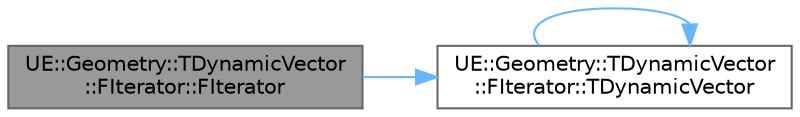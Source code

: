 digraph "UE::Geometry::TDynamicVector::FIterator::FIterator"
{
 // INTERACTIVE_SVG=YES
 // LATEX_PDF_SIZE
  bgcolor="transparent";
  edge [fontname=Helvetica,fontsize=10,labelfontname=Helvetica,labelfontsize=10];
  node [fontname=Helvetica,fontsize=10,shape=box,height=0.2,width=0.4];
  rankdir="LR";
  Node1 [id="Node000001",label="UE::Geometry::TDynamicVector\l::FIterator::FIterator",height=0.2,width=0.4,color="gray40", fillcolor="grey60", style="filled", fontcolor="black",tooltip=" "];
  Node1 -> Node2 [id="edge1_Node000001_Node000002",color="steelblue1",style="solid",tooltip=" "];
  Node2 [id="Node000002",label="UE::Geometry::TDynamicVector\l::FIterator::TDynamicVector",height=0.2,width=0.4,color="grey40", fillcolor="white", style="filled",URL="$d8/d0b/classUE_1_1Geometry_1_1TDynamicVector_1_1FIterator.html#a415ff82079716c4bdd0318067370cf9b",tooltip=" "];
  Node2 -> Node2 [id="edge2_Node000002_Node000002",color="steelblue1",style="solid",tooltip=" "];
}
